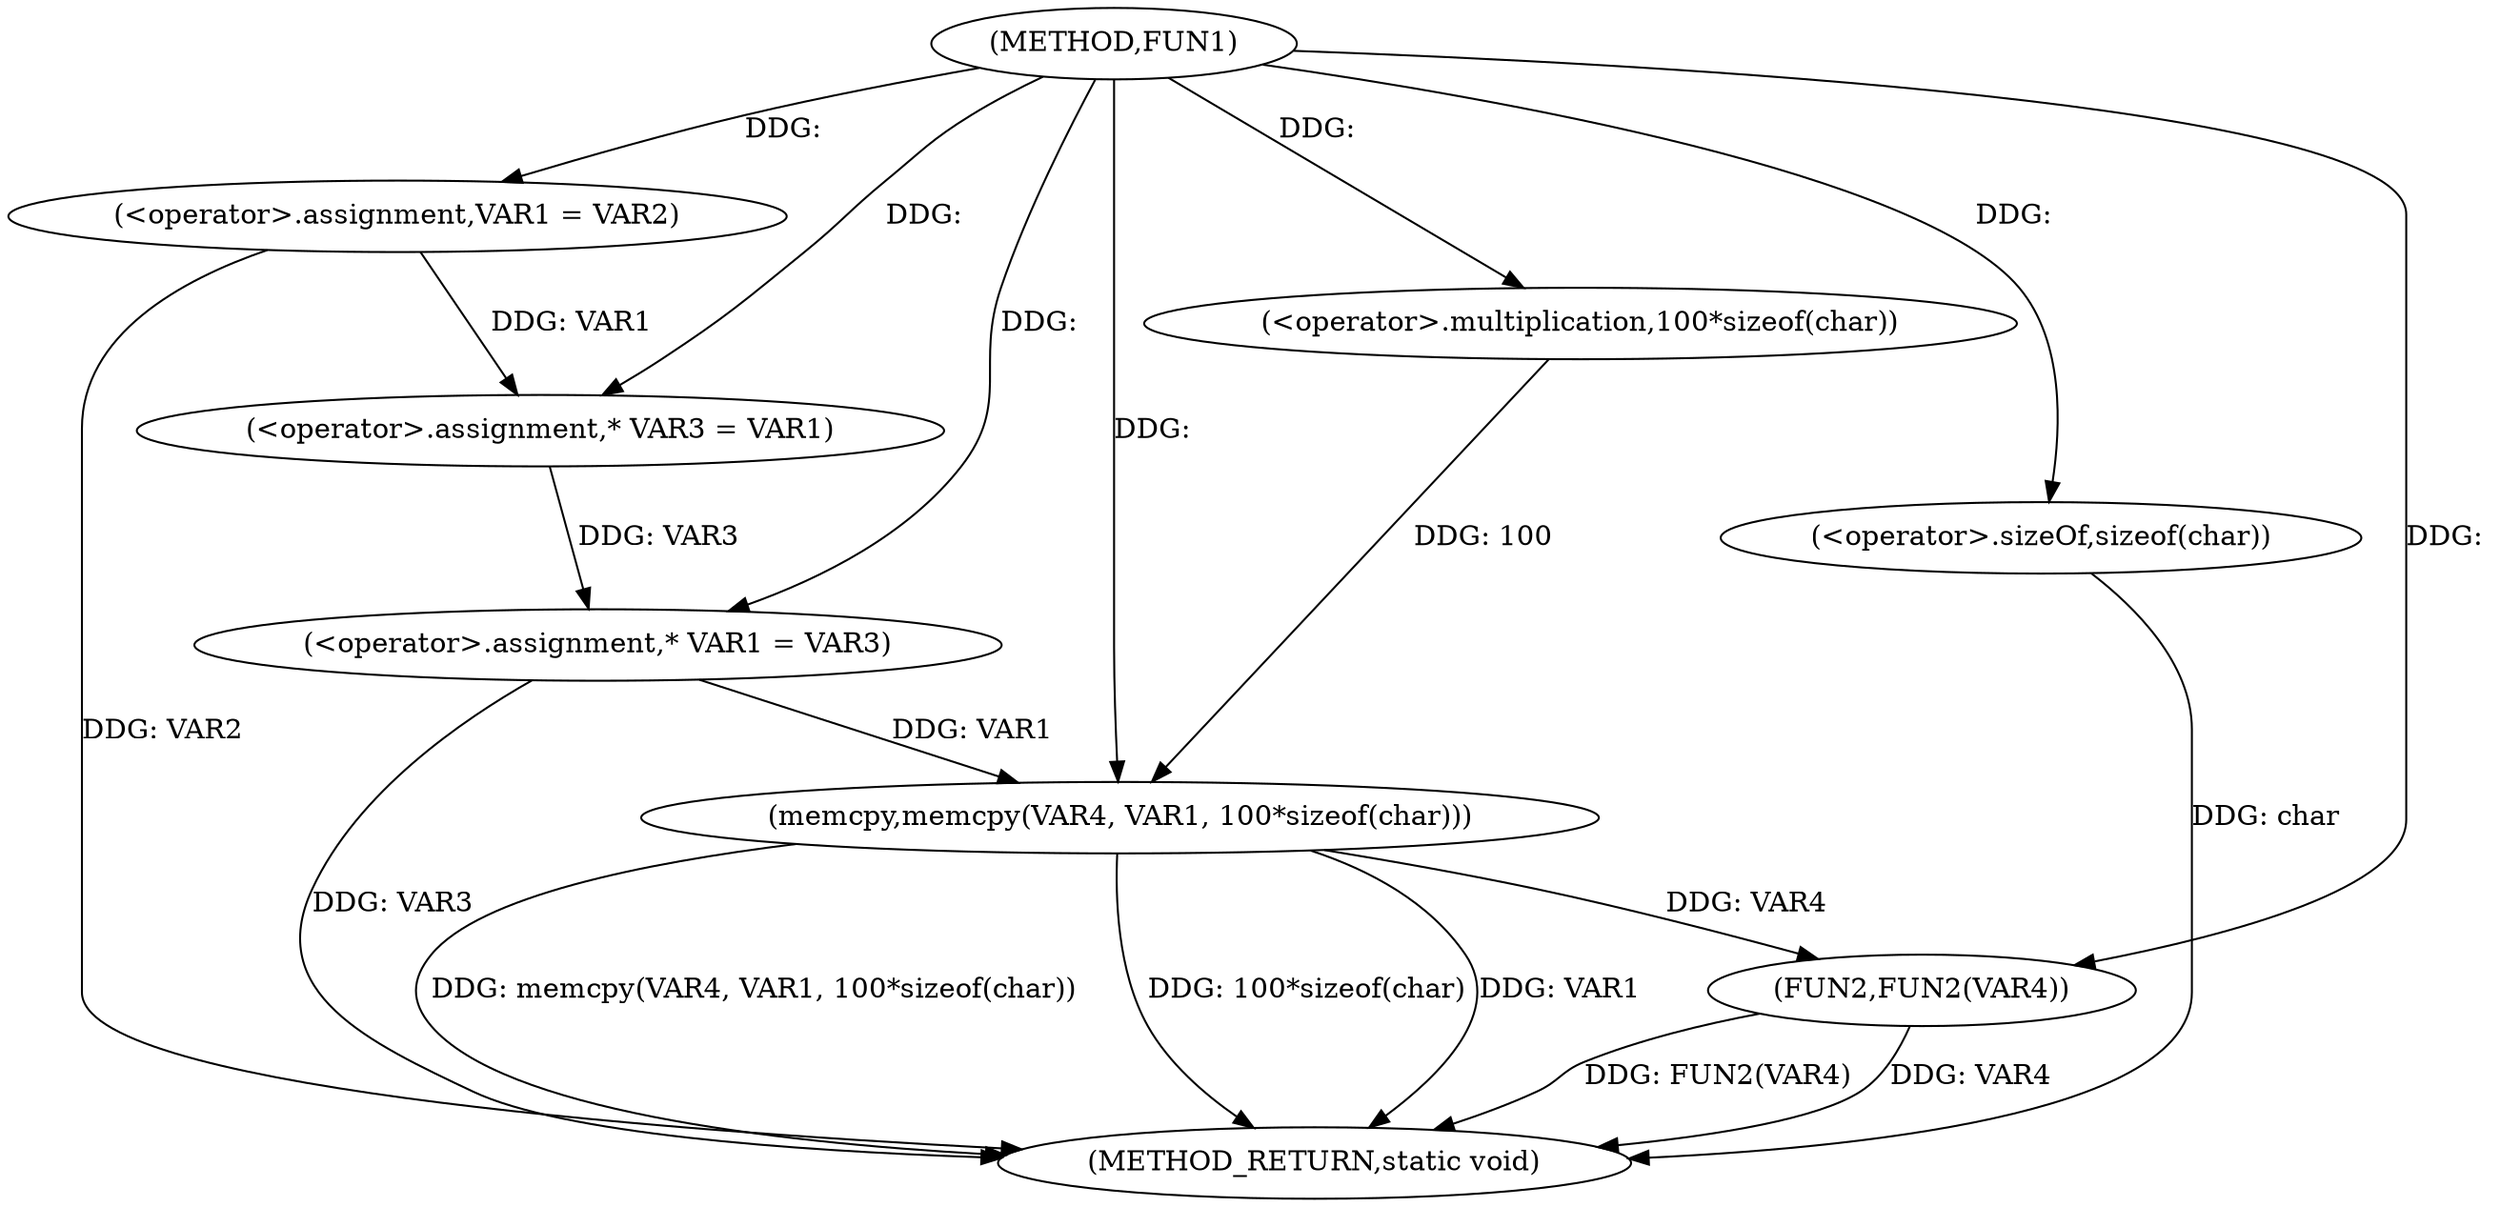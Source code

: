 digraph FUN1 {  
"1000100" [label = "(METHOD,FUN1)" ]
"1000127" [label = "(METHOD_RETURN,static void)" ]
"1000104" [label = "(<operator>.assignment,VAR1 = VAR2)" ]
"1000109" [label = "(<operator>.assignment,* VAR3 = VAR1)" ]
"1000113" [label = "(<operator>.assignment,* VAR1 = VAR3)" ]
"1000118" [label = "(memcpy,memcpy(VAR4, VAR1, 100*sizeof(char)))" ]
"1000121" [label = "(<operator>.multiplication,100*sizeof(char))" ]
"1000123" [label = "(<operator>.sizeOf,sizeof(char))" ]
"1000125" [label = "(FUN2,FUN2(VAR4))" ]
  "1000125" -> "1000127"  [ label = "DDG: VAR4"] 
  "1000125" -> "1000127"  [ label = "DDG: FUN2(VAR4)"] 
  "1000118" -> "1000127"  [ label = "DDG: memcpy(VAR4, VAR1, 100*sizeof(char))"] 
  "1000123" -> "1000127"  [ label = "DDG: char"] 
  "1000113" -> "1000127"  [ label = "DDG: VAR3"] 
  "1000118" -> "1000127"  [ label = "DDG: 100*sizeof(char)"] 
  "1000118" -> "1000127"  [ label = "DDG: VAR1"] 
  "1000104" -> "1000127"  [ label = "DDG: VAR2"] 
  "1000100" -> "1000104"  [ label = "DDG: "] 
  "1000104" -> "1000109"  [ label = "DDG: VAR1"] 
  "1000100" -> "1000109"  [ label = "DDG: "] 
  "1000109" -> "1000113"  [ label = "DDG: VAR3"] 
  "1000100" -> "1000113"  [ label = "DDG: "] 
  "1000100" -> "1000118"  [ label = "DDG: "] 
  "1000113" -> "1000118"  [ label = "DDG: VAR1"] 
  "1000121" -> "1000118"  [ label = "DDG: 100"] 
  "1000100" -> "1000121"  [ label = "DDG: "] 
  "1000100" -> "1000123"  [ label = "DDG: "] 
  "1000118" -> "1000125"  [ label = "DDG: VAR4"] 
  "1000100" -> "1000125"  [ label = "DDG: "] 
}
